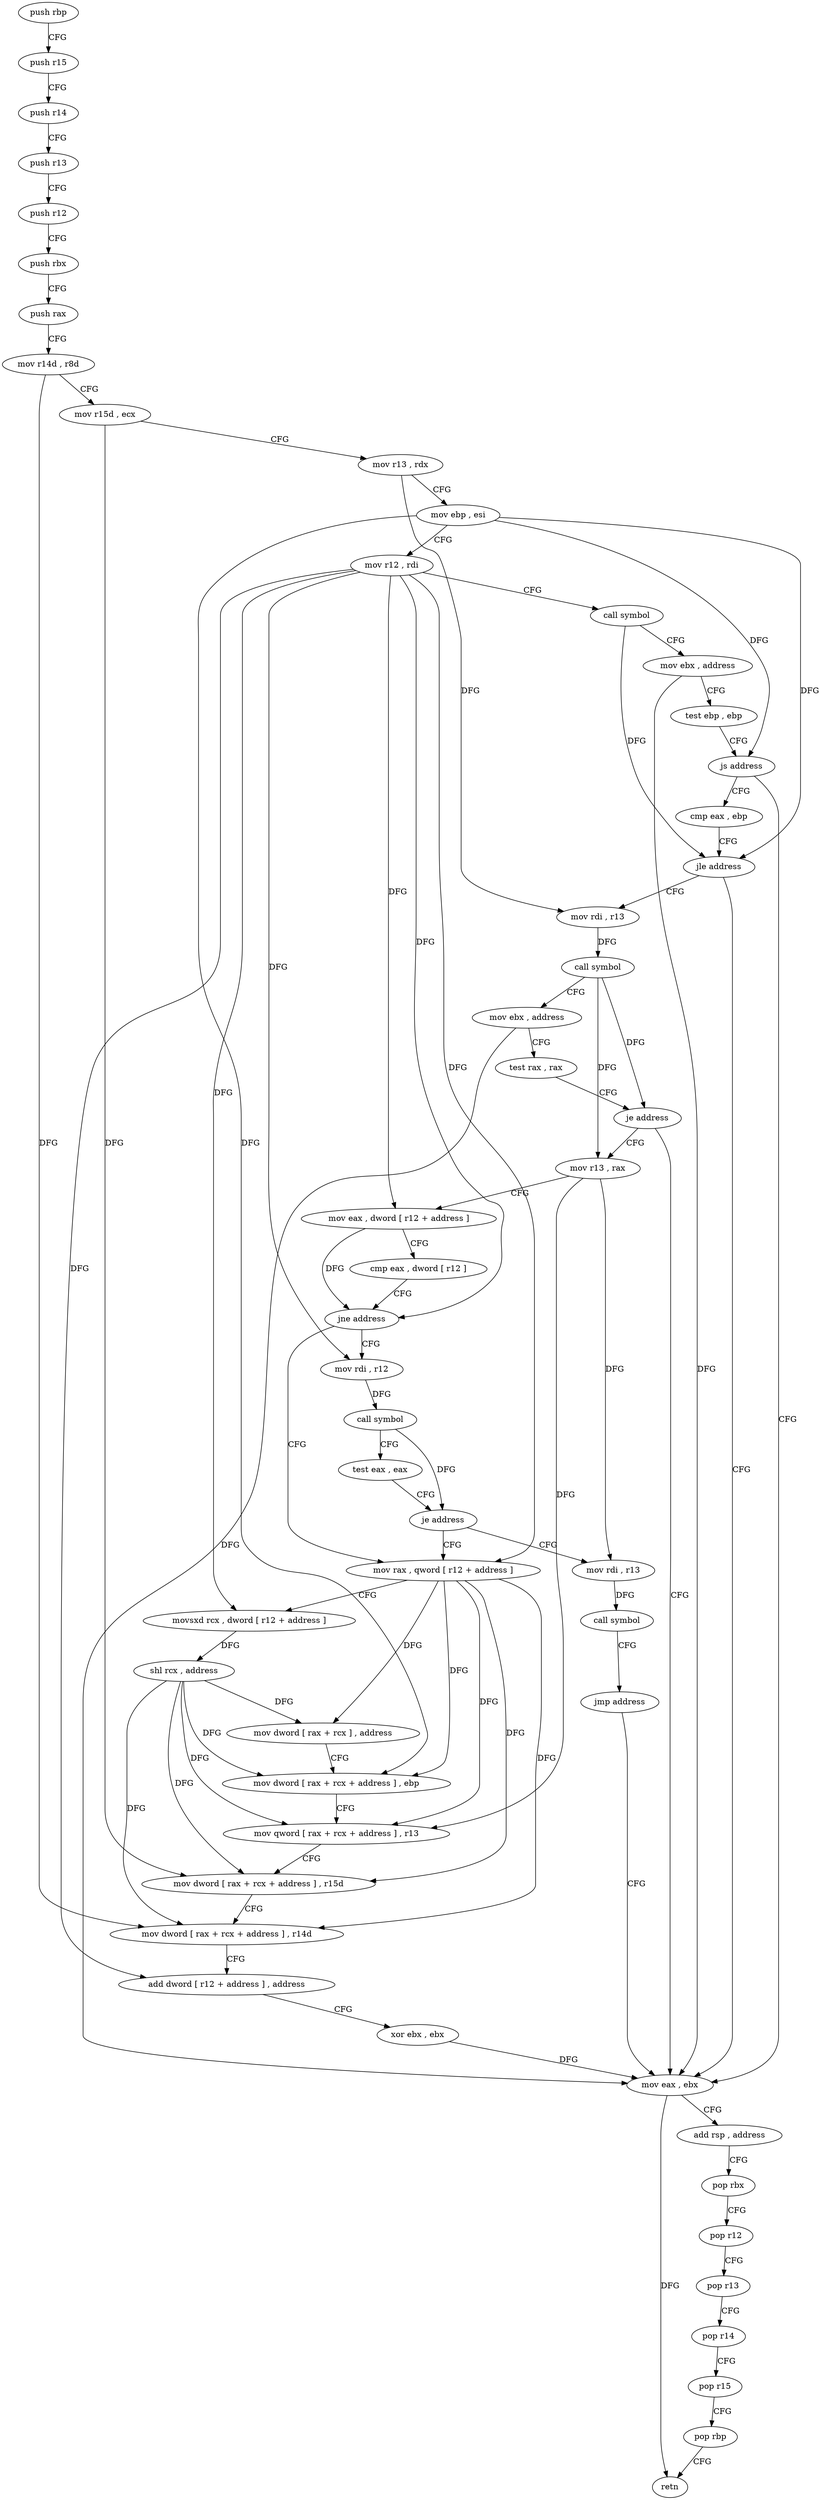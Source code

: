 digraph "func" {
"192224" [label = "push rbp" ]
"192225" [label = "push r15" ]
"192227" [label = "push r14" ]
"192229" [label = "push r13" ]
"192231" [label = "push r12" ]
"192233" [label = "push rbx" ]
"192234" [label = "push rax" ]
"192235" [label = "mov r14d , r8d" ]
"192238" [label = "mov r15d , ecx" ]
"192241" [label = "mov r13 , rdx" ]
"192244" [label = "mov ebp , esi" ]
"192246" [label = "mov r12 , rdi" ]
"192249" [label = "call symbol" ]
"192254" [label = "mov ebx , address" ]
"192259" [label = "test ebp , ebp" ]
"192261" [label = "js address" ]
"192369" [label = "mov eax , ebx" ]
"192263" [label = "cmp eax , ebp" ]
"192371" [label = "add rsp , address" ]
"192375" [label = "pop rbx" ]
"192376" [label = "pop r12" ]
"192378" [label = "pop r13" ]
"192380" [label = "pop r14" ]
"192382" [label = "pop r15" ]
"192384" [label = "pop rbp" ]
"192385" [label = "retn" ]
"192265" [label = "jle address" ]
"192267" [label = "mov rdi , r13" ]
"192270" [label = "call symbol" ]
"192275" [label = "mov ebx , address" ]
"192280" [label = "test rax , rax" ]
"192283" [label = "je address" ]
"192285" [label = "mov r13 , rax" ]
"192288" [label = "mov eax , dword [ r12 + address ]" ]
"192293" [label = "cmp eax , dword [ r12 ]" ]
"192297" [label = "jne address" ]
"192321" [label = "mov rax , qword [ r12 + address ]" ]
"192299" [label = "mov rdi , r12" ]
"192326" [label = "movsxd rcx , dword [ r12 + address ]" ]
"192331" [label = "shl rcx , address" ]
"192335" [label = "mov dword [ rax + rcx ] , address" ]
"192342" [label = "mov dword [ rax + rcx + address ] , ebp" ]
"192346" [label = "mov qword [ rax + rcx + address ] , r13" ]
"192351" [label = "mov dword [ rax + rcx + address ] , r15d" ]
"192356" [label = "mov dword [ rax + rcx + address ] , r14d" ]
"192361" [label = "add dword [ r12 + address ] , address" ]
"192367" [label = "xor ebx , ebx" ]
"192302" [label = "call symbol" ]
"192307" [label = "test eax , eax" ]
"192309" [label = "je address" ]
"192311" [label = "mov rdi , r13" ]
"192314" [label = "call symbol" ]
"192319" [label = "jmp address" ]
"192224" -> "192225" [ label = "CFG" ]
"192225" -> "192227" [ label = "CFG" ]
"192227" -> "192229" [ label = "CFG" ]
"192229" -> "192231" [ label = "CFG" ]
"192231" -> "192233" [ label = "CFG" ]
"192233" -> "192234" [ label = "CFG" ]
"192234" -> "192235" [ label = "CFG" ]
"192235" -> "192238" [ label = "CFG" ]
"192235" -> "192356" [ label = "DFG" ]
"192238" -> "192241" [ label = "CFG" ]
"192238" -> "192351" [ label = "DFG" ]
"192241" -> "192244" [ label = "CFG" ]
"192241" -> "192267" [ label = "DFG" ]
"192244" -> "192246" [ label = "CFG" ]
"192244" -> "192261" [ label = "DFG" ]
"192244" -> "192265" [ label = "DFG" ]
"192244" -> "192342" [ label = "DFG" ]
"192246" -> "192249" [ label = "CFG" ]
"192246" -> "192288" [ label = "DFG" ]
"192246" -> "192297" [ label = "DFG" ]
"192246" -> "192321" [ label = "DFG" ]
"192246" -> "192326" [ label = "DFG" ]
"192246" -> "192361" [ label = "DFG" ]
"192246" -> "192299" [ label = "DFG" ]
"192249" -> "192254" [ label = "CFG" ]
"192249" -> "192265" [ label = "DFG" ]
"192254" -> "192259" [ label = "CFG" ]
"192254" -> "192369" [ label = "DFG" ]
"192259" -> "192261" [ label = "CFG" ]
"192261" -> "192369" [ label = "CFG" ]
"192261" -> "192263" [ label = "CFG" ]
"192369" -> "192371" [ label = "CFG" ]
"192369" -> "192385" [ label = "DFG" ]
"192263" -> "192265" [ label = "CFG" ]
"192371" -> "192375" [ label = "CFG" ]
"192375" -> "192376" [ label = "CFG" ]
"192376" -> "192378" [ label = "CFG" ]
"192378" -> "192380" [ label = "CFG" ]
"192380" -> "192382" [ label = "CFG" ]
"192382" -> "192384" [ label = "CFG" ]
"192384" -> "192385" [ label = "CFG" ]
"192265" -> "192369" [ label = "CFG" ]
"192265" -> "192267" [ label = "CFG" ]
"192267" -> "192270" [ label = "DFG" ]
"192270" -> "192275" [ label = "CFG" ]
"192270" -> "192283" [ label = "DFG" ]
"192270" -> "192285" [ label = "DFG" ]
"192275" -> "192280" [ label = "CFG" ]
"192275" -> "192369" [ label = "DFG" ]
"192280" -> "192283" [ label = "CFG" ]
"192283" -> "192369" [ label = "CFG" ]
"192283" -> "192285" [ label = "CFG" ]
"192285" -> "192288" [ label = "CFG" ]
"192285" -> "192346" [ label = "DFG" ]
"192285" -> "192311" [ label = "DFG" ]
"192288" -> "192293" [ label = "CFG" ]
"192288" -> "192297" [ label = "DFG" ]
"192293" -> "192297" [ label = "CFG" ]
"192297" -> "192321" [ label = "CFG" ]
"192297" -> "192299" [ label = "CFG" ]
"192321" -> "192326" [ label = "CFG" ]
"192321" -> "192335" [ label = "DFG" ]
"192321" -> "192342" [ label = "DFG" ]
"192321" -> "192346" [ label = "DFG" ]
"192321" -> "192351" [ label = "DFG" ]
"192321" -> "192356" [ label = "DFG" ]
"192299" -> "192302" [ label = "DFG" ]
"192326" -> "192331" [ label = "DFG" ]
"192331" -> "192335" [ label = "DFG" ]
"192331" -> "192342" [ label = "DFG" ]
"192331" -> "192346" [ label = "DFG" ]
"192331" -> "192351" [ label = "DFG" ]
"192331" -> "192356" [ label = "DFG" ]
"192335" -> "192342" [ label = "CFG" ]
"192342" -> "192346" [ label = "CFG" ]
"192346" -> "192351" [ label = "CFG" ]
"192351" -> "192356" [ label = "CFG" ]
"192356" -> "192361" [ label = "CFG" ]
"192361" -> "192367" [ label = "CFG" ]
"192367" -> "192369" [ label = "DFG" ]
"192302" -> "192307" [ label = "CFG" ]
"192302" -> "192309" [ label = "DFG" ]
"192307" -> "192309" [ label = "CFG" ]
"192309" -> "192321" [ label = "CFG" ]
"192309" -> "192311" [ label = "CFG" ]
"192311" -> "192314" [ label = "DFG" ]
"192314" -> "192319" [ label = "CFG" ]
"192319" -> "192369" [ label = "CFG" ]
}
